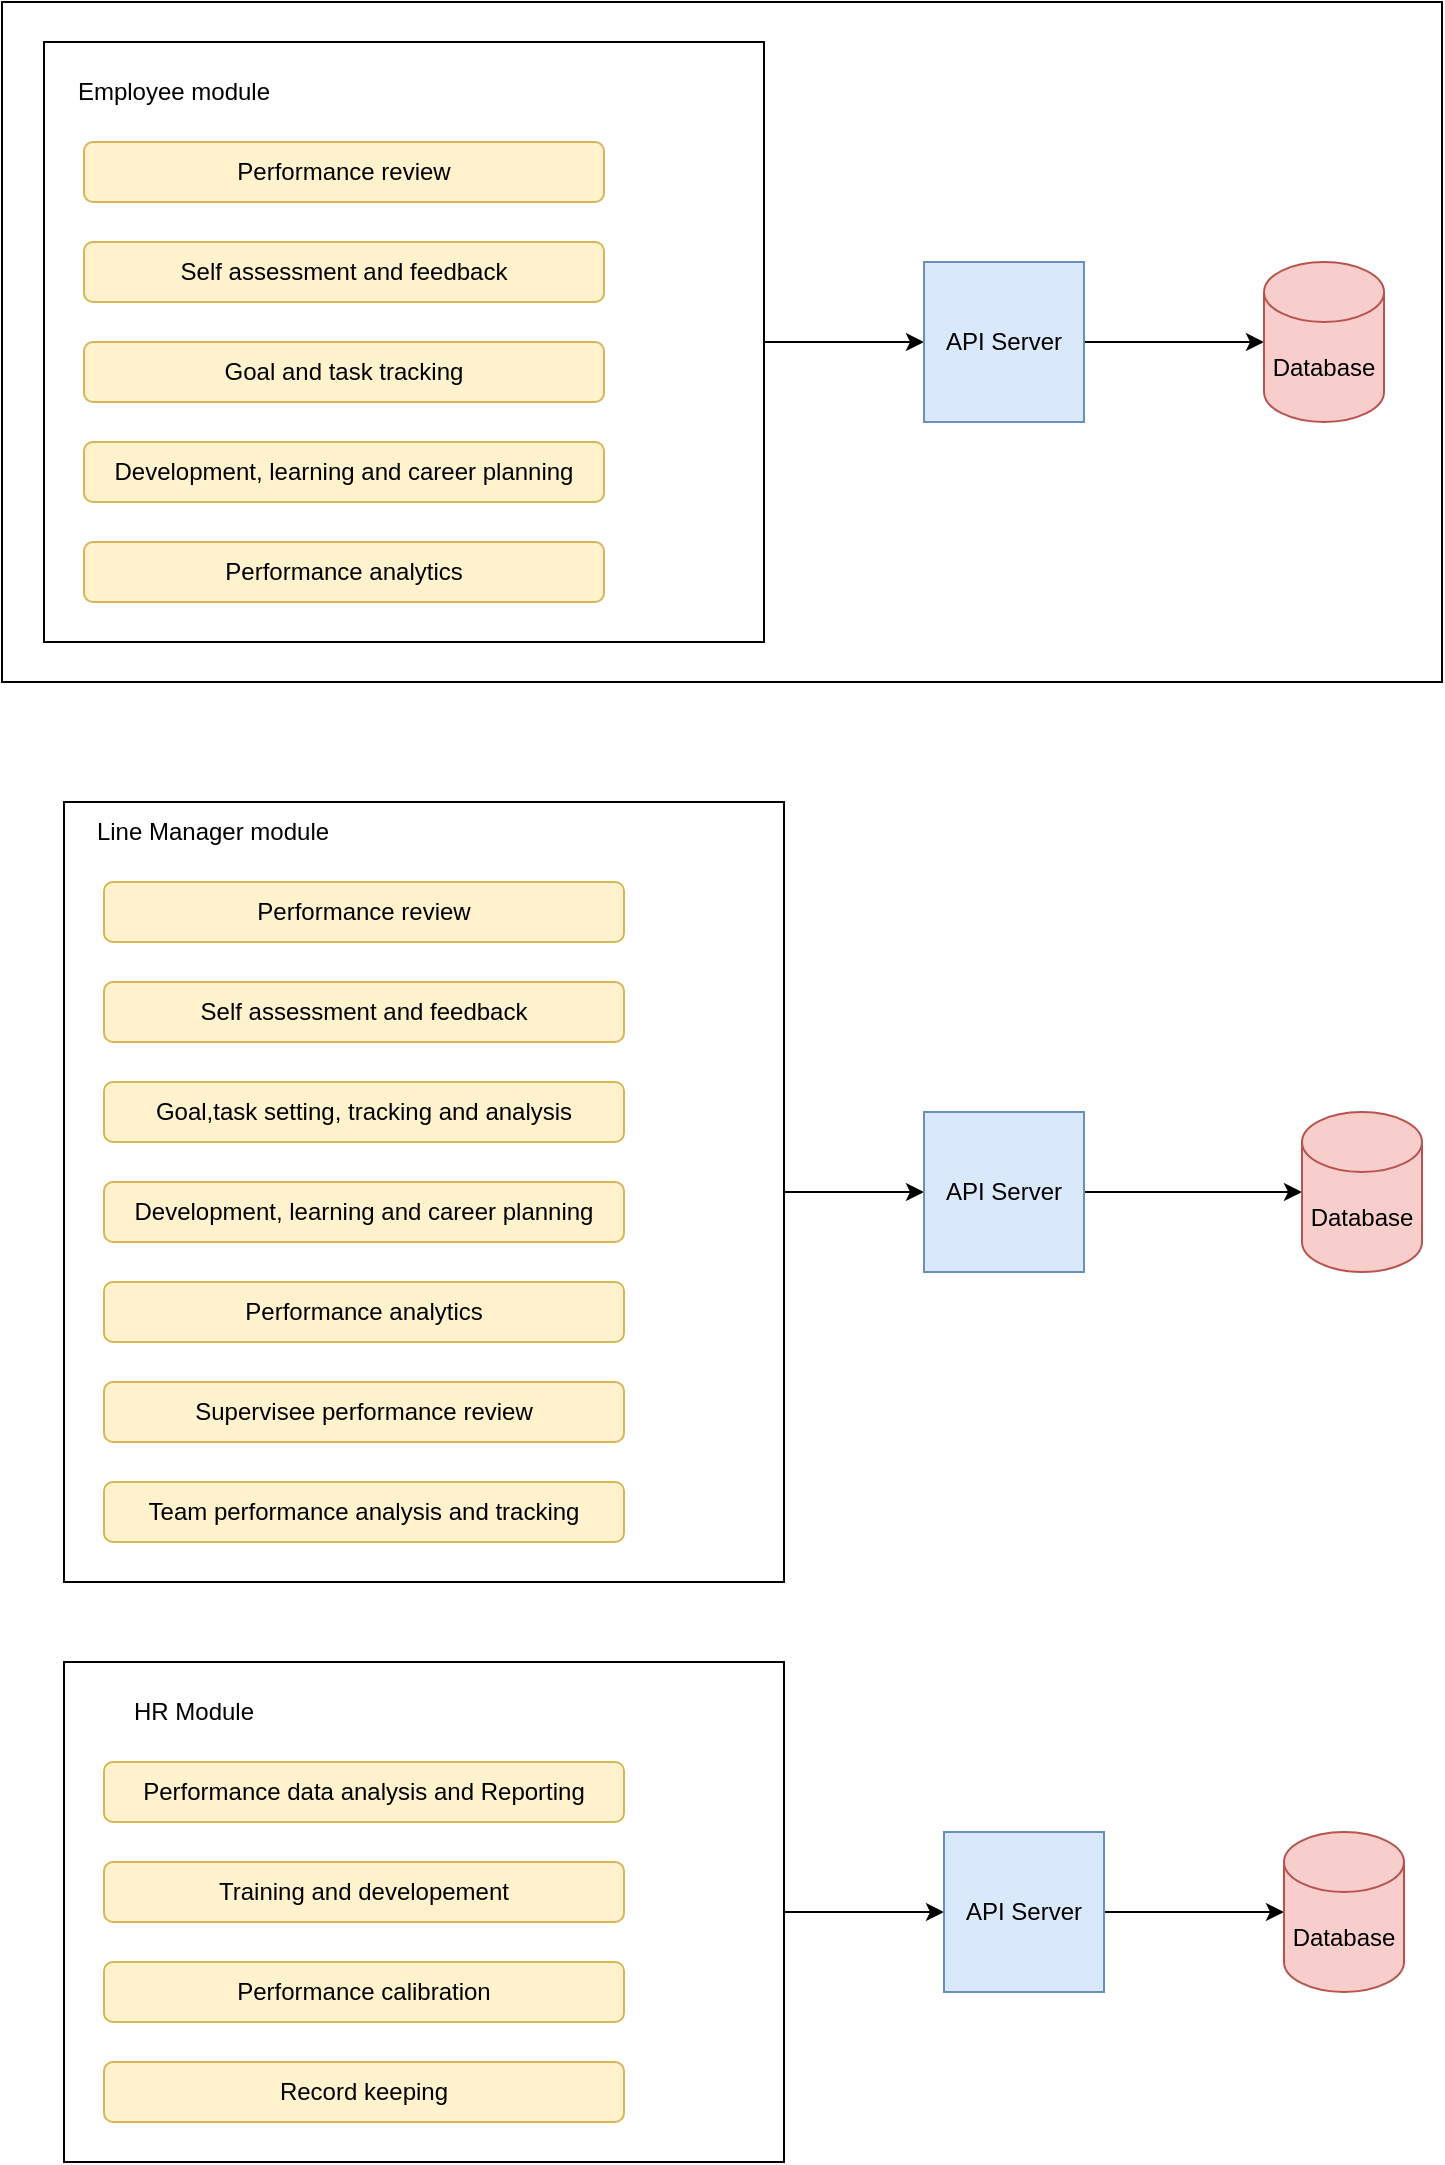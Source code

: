 <mxfile version="22.0.8" type="github">
  <diagram name="Page-1" id="xLq2jwFp_ARoWud2Op0O">
    <mxGraphModel dx="1039" dy="545" grid="1" gridSize="10" guides="1" tooltips="1" connect="1" arrows="1" fold="1" page="1" pageScale="1" pageWidth="850" pageHeight="1100" math="0" shadow="0">
      <root>
        <mxCell id="0" />
        <mxCell id="1" parent="0" />
        <mxCell id="5dGqJFT16gJnDdkuXEt8-40" value="" style="rounded=0;whiteSpace=wrap;html=1;" vertex="1" parent="1">
          <mxGeometry x="100" y="60" width="720" height="340" as="geometry" />
        </mxCell>
        <mxCell id="5dGqJFT16gJnDdkuXEt8-8" style="edgeStyle=orthogonalEdgeStyle;rounded=0;orthogonalLoop=1;jettySize=auto;html=1;" edge="1" parent="1" source="5dGqJFT16gJnDdkuXEt8-1" target="5dGqJFT16gJnDdkuXEt8-6">
          <mxGeometry relative="1" as="geometry" />
        </mxCell>
        <mxCell id="5dGqJFT16gJnDdkuXEt8-1" value="" style="rounded=0;whiteSpace=wrap;html=1;" vertex="1" parent="1">
          <mxGeometry x="121" y="80" width="360" height="300" as="geometry" />
        </mxCell>
        <mxCell id="5dGqJFT16gJnDdkuXEt8-2" value="Employee module" style="text;html=1;strokeColor=none;fillColor=none;align=center;verticalAlign=middle;whiteSpace=wrap;rounded=0;" vertex="1" parent="1">
          <mxGeometry x="131" y="90" width="110" height="30" as="geometry" />
        </mxCell>
        <mxCell id="5dGqJFT16gJnDdkuXEt8-3" value="Performance review" style="rounded=1;whiteSpace=wrap;html=1;fillColor=#fff2cc;strokeColor=#d6b656;" vertex="1" parent="1">
          <mxGeometry x="141" y="130" width="260" height="30" as="geometry" />
        </mxCell>
        <mxCell id="5dGqJFT16gJnDdkuXEt8-4" value="Self assessment and feedback" style="rounded=1;whiteSpace=wrap;html=1;fillColor=#fff2cc;strokeColor=#d6b656;" vertex="1" parent="1">
          <mxGeometry x="141" y="180" width="260" height="30" as="geometry" />
        </mxCell>
        <mxCell id="5dGqJFT16gJnDdkuXEt8-5" value="Goal and task tracking" style="rounded=1;whiteSpace=wrap;html=1;fillColor=#fff2cc;strokeColor=#d6b656;" vertex="1" parent="1">
          <mxGeometry x="141" y="230" width="260" height="30" as="geometry" />
        </mxCell>
        <mxCell id="5dGqJFT16gJnDdkuXEt8-9" style="edgeStyle=orthogonalEdgeStyle;rounded=0;orthogonalLoop=1;jettySize=auto;html=1;" edge="1" parent="1" source="5dGqJFT16gJnDdkuXEt8-6" target="5dGqJFT16gJnDdkuXEt8-7">
          <mxGeometry relative="1" as="geometry" />
        </mxCell>
        <mxCell id="5dGqJFT16gJnDdkuXEt8-6" value="API Server" style="whiteSpace=wrap;html=1;aspect=fixed;fillColor=#dae8fc;strokeColor=#6c8ebf;" vertex="1" parent="1">
          <mxGeometry x="561" y="190" width="80" height="80" as="geometry" />
        </mxCell>
        <mxCell id="5dGqJFT16gJnDdkuXEt8-7" value="Database" style="shape=cylinder3;whiteSpace=wrap;html=1;boundedLbl=1;backgroundOutline=1;size=15;fillColor=#f8cecc;strokeColor=#b85450;" vertex="1" parent="1">
          <mxGeometry x="731" y="190" width="60" height="80" as="geometry" />
        </mxCell>
        <mxCell id="5dGqJFT16gJnDdkuXEt8-10" style="edgeStyle=orthogonalEdgeStyle;rounded=0;orthogonalLoop=1;jettySize=auto;html=1;" edge="1" parent="1" source="5dGqJFT16gJnDdkuXEt8-11" target="5dGqJFT16gJnDdkuXEt8-17">
          <mxGeometry relative="1" as="geometry" />
        </mxCell>
        <mxCell id="5dGqJFT16gJnDdkuXEt8-11" value="" style="rounded=0;whiteSpace=wrap;html=1;" vertex="1" parent="1">
          <mxGeometry x="131" y="460" width="360" height="390" as="geometry" />
        </mxCell>
        <mxCell id="5dGqJFT16gJnDdkuXEt8-12" value="Line Manager module" style="text;html=1;strokeColor=none;fillColor=none;align=center;verticalAlign=middle;whiteSpace=wrap;rounded=0;" vertex="1" parent="1">
          <mxGeometry x="141" y="460" width="129" height="30" as="geometry" />
        </mxCell>
        <mxCell id="5dGqJFT16gJnDdkuXEt8-16" style="edgeStyle=orthogonalEdgeStyle;rounded=0;orthogonalLoop=1;jettySize=auto;html=1;" edge="1" parent="1" source="5dGqJFT16gJnDdkuXEt8-17" target="5dGqJFT16gJnDdkuXEt8-18">
          <mxGeometry relative="1" as="geometry" />
        </mxCell>
        <mxCell id="5dGqJFT16gJnDdkuXEt8-17" value="API Server" style="whiteSpace=wrap;html=1;aspect=fixed;fillColor=#dae8fc;strokeColor=#6c8ebf;" vertex="1" parent="1">
          <mxGeometry x="561" y="615" width="80" height="80" as="geometry" />
        </mxCell>
        <mxCell id="5dGqJFT16gJnDdkuXEt8-18" value="Database" style="shape=cylinder3;whiteSpace=wrap;html=1;boundedLbl=1;backgroundOutline=1;size=15;fillColor=#f8cecc;strokeColor=#b85450;" vertex="1" parent="1">
          <mxGeometry x="750" y="615" width="60" height="80" as="geometry" />
        </mxCell>
        <mxCell id="5dGqJFT16gJnDdkuXEt8-19" value="Supervisee performance review" style="rounded=1;whiteSpace=wrap;html=1;fillColor=#fff2cc;strokeColor=#d6b656;" vertex="1" parent="1">
          <mxGeometry x="151" y="750" width="260" height="30" as="geometry" />
        </mxCell>
        <mxCell id="5dGqJFT16gJnDdkuXEt8-20" value="Development, learning and career planning" style="rounded=1;whiteSpace=wrap;html=1;fillColor=#fff2cc;strokeColor=#d6b656;" vertex="1" parent="1">
          <mxGeometry x="141" y="280" width="260" height="30" as="geometry" />
        </mxCell>
        <mxCell id="5dGqJFT16gJnDdkuXEt8-21" value="Performance analytics" style="rounded=1;whiteSpace=wrap;html=1;fillColor=#fff2cc;strokeColor=#d6b656;" vertex="1" parent="1">
          <mxGeometry x="141" y="330" width="260" height="30" as="geometry" />
        </mxCell>
        <mxCell id="5dGqJFT16gJnDdkuXEt8-23" value="Performance review" style="rounded=1;whiteSpace=wrap;html=1;fillColor=#fff2cc;strokeColor=#d6b656;" vertex="1" parent="1">
          <mxGeometry x="151" y="500" width="260" height="30" as="geometry" />
        </mxCell>
        <mxCell id="5dGqJFT16gJnDdkuXEt8-24" value="Self assessment and feedback" style="rounded=1;whiteSpace=wrap;html=1;fillColor=#fff2cc;strokeColor=#d6b656;" vertex="1" parent="1">
          <mxGeometry x="151" y="550" width="260" height="30" as="geometry" />
        </mxCell>
        <mxCell id="5dGqJFT16gJnDdkuXEt8-25" value="Goal,task setting, tracking and analysis" style="rounded=1;whiteSpace=wrap;html=1;fillColor=#fff2cc;strokeColor=#d6b656;" vertex="1" parent="1">
          <mxGeometry x="151" y="600" width="260" height="30" as="geometry" />
        </mxCell>
        <mxCell id="5dGqJFT16gJnDdkuXEt8-26" value="Development, learning and career planning" style="rounded=1;whiteSpace=wrap;html=1;fillColor=#fff2cc;strokeColor=#d6b656;" vertex="1" parent="1">
          <mxGeometry x="151" y="650" width="260" height="30" as="geometry" />
        </mxCell>
        <mxCell id="5dGqJFT16gJnDdkuXEt8-27" value="Performance analytics" style="rounded=1;whiteSpace=wrap;html=1;fillColor=#fff2cc;strokeColor=#d6b656;" vertex="1" parent="1">
          <mxGeometry x="151" y="700" width="260" height="30" as="geometry" />
        </mxCell>
        <mxCell id="5dGqJFT16gJnDdkuXEt8-28" value="Team performance analysis and tracking" style="rounded=1;whiteSpace=wrap;html=1;fillColor=#fff2cc;strokeColor=#d6b656;" vertex="1" parent="1">
          <mxGeometry x="151" y="800" width="260" height="30" as="geometry" />
        </mxCell>
        <mxCell id="5dGqJFT16gJnDdkuXEt8-29" style="edgeStyle=orthogonalEdgeStyle;rounded=0;orthogonalLoop=1;jettySize=auto;html=1;" edge="1" parent="1" source="5dGqJFT16gJnDdkuXEt8-30" target="5dGqJFT16gJnDdkuXEt8-36">
          <mxGeometry relative="1" as="geometry" />
        </mxCell>
        <mxCell id="5dGqJFT16gJnDdkuXEt8-30" value="" style="rounded=0;whiteSpace=wrap;html=1;" vertex="1" parent="1">
          <mxGeometry x="131" y="890" width="360" height="250" as="geometry" />
        </mxCell>
        <mxCell id="5dGqJFT16gJnDdkuXEt8-31" value="HR Module" style="text;html=1;strokeColor=none;fillColor=none;align=center;verticalAlign=middle;whiteSpace=wrap;rounded=0;" vertex="1" parent="1">
          <mxGeometry x="141" y="900" width="110" height="30" as="geometry" />
        </mxCell>
        <mxCell id="5dGqJFT16gJnDdkuXEt8-32" value="Performance data analysis and Reporting" style="rounded=1;whiteSpace=wrap;html=1;fillColor=#fff2cc;strokeColor=#d6b656;" vertex="1" parent="1">
          <mxGeometry x="151" y="940" width="260" height="30" as="geometry" />
        </mxCell>
        <mxCell id="5dGqJFT16gJnDdkuXEt8-33" value="Training and developement" style="rounded=1;whiteSpace=wrap;html=1;fillColor=#fff2cc;strokeColor=#d6b656;" vertex="1" parent="1">
          <mxGeometry x="151" y="990" width="260" height="30" as="geometry" />
        </mxCell>
        <mxCell id="5dGqJFT16gJnDdkuXEt8-35" style="edgeStyle=orthogonalEdgeStyle;rounded=0;orthogonalLoop=1;jettySize=auto;html=1;" edge="1" parent="1" source="5dGqJFT16gJnDdkuXEt8-36" target="5dGqJFT16gJnDdkuXEt8-37">
          <mxGeometry relative="1" as="geometry" />
        </mxCell>
        <mxCell id="5dGqJFT16gJnDdkuXEt8-36" value="API Server" style="whiteSpace=wrap;html=1;aspect=fixed;fillColor=#dae8fc;strokeColor=#6c8ebf;" vertex="1" parent="1">
          <mxGeometry x="571" y="975" width="80" height="80" as="geometry" />
        </mxCell>
        <mxCell id="5dGqJFT16gJnDdkuXEt8-37" value="Database" style="shape=cylinder3;whiteSpace=wrap;html=1;boundedLbl=1;backgroundOutline=1;size=15;fillColor=#f8cecc;strokeColor=#b85450;" vertex="1" parent="1">
          <mxGeometry x="741" y="975" width="60" height="80" as="geometry" />
        </mxCell>
        <mxCell id="5dGqJFT16gJnDdkuXEt8-38" value="Performance calibration" style="rounded=1;whiteSpace=wrap;html=1;fillColor=#fff2cc;strokeColor=#d6b656;" vertex="1" parent="1">
          <mxGeometry x="151" y="1040" width="260" height="30" as="geometry" />
        </mxCell>
        <mxCell id="5dGqJFT16gJnDdkuXEt8-39" value="Record keeping" style="rounded=1;whiteSpace=wrap;html=1;fillColor=#fff2cc;strokeColor=#d6b656;" vertex="1" parent="1">
          <mxGeometry x="151" y="1090" width="260" height="30" as="geometry" />
        </mxCell>
      </root>
    </mxGraphModel>
  </diagram>
</mxfile>
